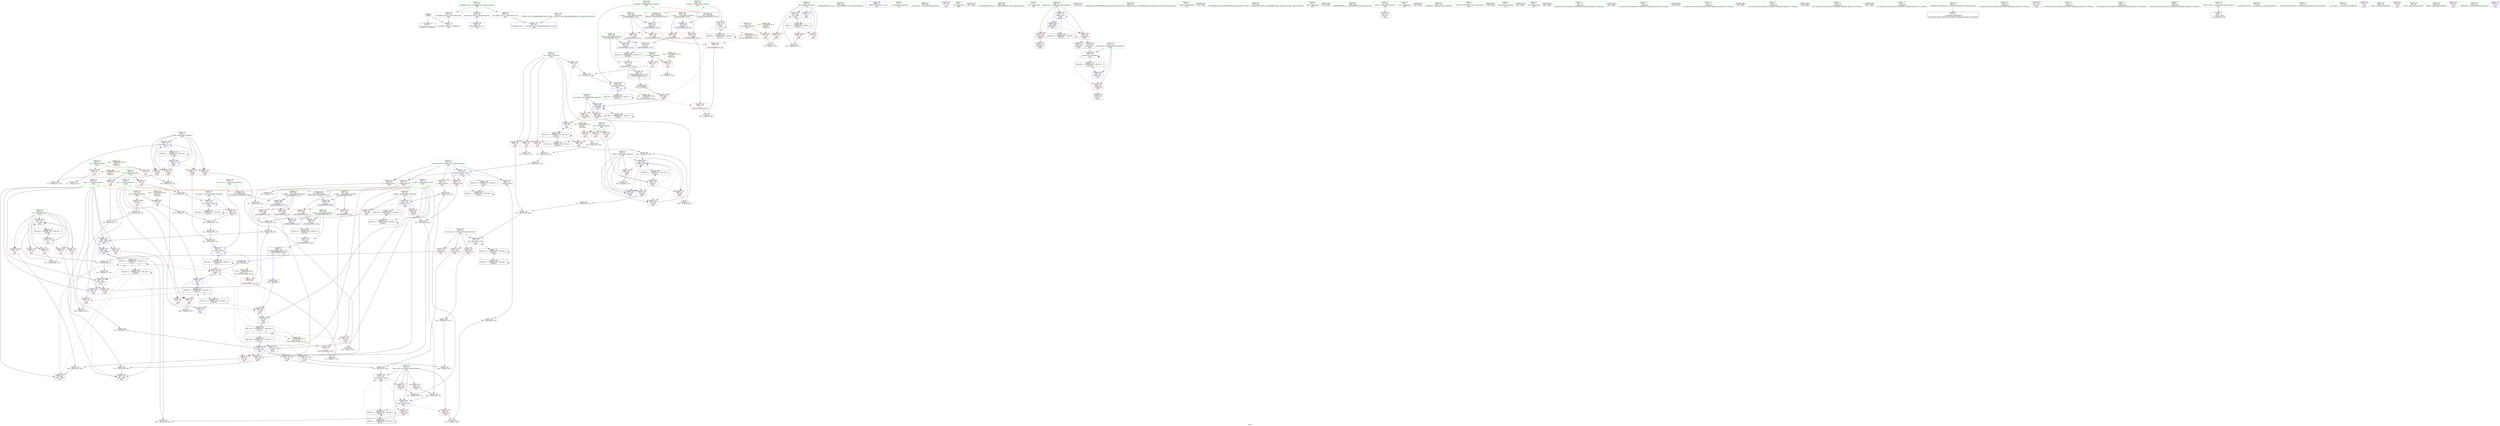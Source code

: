 digraph "SVFG" {
	label="SVFG";

	Node0x558c9321b930 [shape=record,color=grey,label="{NodeID: 0\nNullPtr}"];
	Node0x558c9321b930 -> Node0x558c9324f160[style=solid];
	Node0x558c9321b930 -> Node0x558c932554e0[style=solid];
	Node0x558c9325bcc0 [shape=record,color=grey,label="{NodeID: 277\n221 = Binary(219, 220, )\n}"];
	Node0x558c9325bcc0 -> Node0x558c93251940[style=solid];
	Node0x558c93250910 [shape=record,color=blue,label="{NodeID: 194\n90\<--246\nneed_more\<--sub47\nmain\n}"];
	Node0x558c93250910 -> Node0x558c93253a80[style=dashed];
	Node0x558c93250910 -> Node0x558c93253b50[style=dashed];
	Node0x558c93250910 -> Node0x558c9326e800[style=dashed];
	Node0x558c9324d980 [shape=record,color=red,label="{NodeID: 111\n199\<--70\n\<--to_kill\nmain\n}"];
	Node0x558c9324d980 -> Node0x558c93261050[style=solid];
	Node0x558c9324bd10 [shape=record,color=green,label="{NodeID: 28\n54\<--55\ntt\<--tt_field_insensitive\nmain\n}"];
	Node0x558c9324bd10 -> Node0x558c932501c0[style=solid];
	Node0x558c9325f6d0 [shape=record,color=grey,label="{NodeID: 305\n345 = Binary(344, 111, )\n}"];
	Node0x558c9325f6d0 -> Node0x558c932513a0[style=solid];
	Node0x558c93253a80 [shape=record,color=red,label="{NodeID: 139\n248\<--90\n\<--need_more\nmain\n}"];
	Node0x558c93253a80 -> Node0x558c93260d50[style=solid];
	Node0x558c9324e480 [shape=record,color=green,label="{NodeID: 56\n165\<--166\n_ZSt3minIxERKT_S2_S2_\<--_ZSt3minIxERKT_S2_S2__field_insensitive\n}"];
	Node0x558c93255140 [shape=record,color=red,label="{NodeID: 167\n400\<--399\n\<--\n_ZSt3maxIxERKT_S2_S2_\n}"];
	Node0x558c93255140 -> Node0x558c932611d0[style=solid];
	Node0x558c9324fd20 [shape=record,color=purple,label="{NodeID: 84\n256\<--17\n\<--__PRETTY_FUNCTION__.main\nmain\n}"];
	Node0x558c93249380 [shape=record,color=green,label="{NodeID: 1\n7\<--1\n__dso_handle\<--dummyObj\nGlob }"];
	Node0x558c9325be40 [shape=record,color=grey,label="{NodeID: 278\n219 = Binary(218, 136, )\n}"];
	Node0x558c9325be40 -> Node0x558c9325bcc0[style=solid];
	Node0x558c932509e0 [shape=record,color=blue,label="{NodeID: 195\n86\<--265\nturns\<--add50\nmain\n}"];
	Node0x558c932509e0 -> Node0x558c9326de00[style=dashed];
	Node0x558c9324da50 [shape=record,color=red,label="{NodeID: 112\n205\<--70\n\<--to_kill\nmain\n}"];
	Node0x558c9324da50 -> Node0x558c9325f3d0[style=solid];
	Node0x558c9324bde0 [shape=record,color=green,label="{NodeID: 29\n56\<--57\nqq\<--qq_field_insensitive\nmain\n}"];
	Node0x558c9324bde0 -> Node0x558c93250290[style=solid];
	Node0x558c9324bde0 -> Node0x558c93250360[style=solid];
	Node0x558c9324bde0 -> Node0x558c93250430[style=solid];
	Node0x558c9324bde0 -> Node0x558c932556b0[style=solid];
	Node0x558c9324bde0 -> Node0x558c932513a0[style=solid];
	Node0x558c9325f850 [shape=record,color=grey,label="{NodeID: 306\n238 = Binary(235, 237, )\n}"];
	Node0x558c9325f850 -> Node0x558c9325f9d0[style=solid];
	Node0x558c93253b50 [shape=record,color=red,label="{NodeID: 140\n263\<--90\n\<--need_more\nmain\n}"];
	Node0x558c93253b50 -> Node0x558c9325e650[style=solid];
	Node0x558c9324e580 [shape=record,color=green,label="{NodeID: 57\n259\<--260\n__assert_fail\<--__assert_fail_field_insensitive\n}"];
	Node0x558c93255210 [shape=record,color=red,label="{NodeID: 168\n402\<--401\n\<--\n_ZSt3maxIxERKT_S2_S2_\n}"];
	Node0x558c93255210 -> Node0x558c932611d0[style=solid];
	Node0x558c9324fdf0 [shape=record,color=purple,label="{NodeID: 85\n327\<--20\n\<--.str.4\nmain\n}"];
	Node0x558c932219a0 [shape=record,color=green,label="{NodeID: 2\n8\<--1\n.str\<--dummyObj\nGlob }"];
	Node0x558c9325bfc0 [shape=record,color=grey,label="{NodeID: 279\n138 = Binary(135, 137, )\n}"];
	Node0x558c9325bfc0 -> Node0x558c9325e950[style=solid];
	Node0x558c93250ab0 [shape=record,color=blue,label="{NodeID: 196\n78\<--271\nans\<--\nmain\n}"];
	Node0x558c93250ab0 -> Node0x558c93252b10[style=dashed];
	Node0x558c93250ab0 -> Node0x558c93252be0[style=dashed];
	Node0x558c93250ab0 -> Node0x558c93274700[style=dashed];
	Node0x558c93250ab0 -> Node0x558c9327bf00[style=dashed];
	Node0x558c9324db20 [shape=record,color=red,label="{NodeID: 113\n214\<--70\n\<--to_kill\nmain\n}"];
	Node0x558c9324db20 -> Node0x558c93251f40[style=solid];
	Node0x558c9324beb0 [shape=record,color=green,label="{NodeID: 30\n58\<--59\nhd\<--hd_field_insensitive\nmain\n}"];
	Node0x558c9324beb0 -> Node0x558c93250500[style=solid];
	Node0x558c9324beb0 -> Node0x558c932505d0[style=solid];
	Node0x558c9324beb0 -> Node0x558c932506a0[style=solid];
	Node0x558c932a2240 [shape=record,color=black,label="{NodeID: 473\n107 = PHI()\n}"];
	Node0x558c9325f9d0 [shape=record,color=grey,label="{NodeID: 307\n240 = Binary(239, 238, )\n}"];
	Node0x558c9325f9d0 -> Node0x558c93250840[style=solid];
	Node0x558c93253c20 [shape=record,color=red,label="{NodeID: 141\n224\<--92\n\<--between_cures\nmain\n}"];
	Node0x558c93253c20 -> Node0x558c93260450[style=solid];
	Node0x558c9324e680 [shape=record,color=green,label="{NodeID: 58\n284\<--285\n_ZSt3maxIxERKT_S2_S2_\<--_ZSt3maxIxERKT_S2_S2__field_insensitive\n}"];
	Node0x558c932552e0 [shape=record,color=blue,label="{NodeID: 169\n428\<--23\nllvm.global_ctors_0\<--\nGlob }"];
	Node0x558c9324fec0 [shape=record,color=purple,label="{NodeID: 86\n428\<--22\nllvm.global_ctors_0\<--llvm.global_ctors\nGlob }"];
	Node0x558c9324fec0 -> Node0x558c932552e0[style=solid];
	Node0x558c932213c0 [shape=record,color=green,label="{NodeID: 3\n10\<--1\n.str.1\<--dummyObj\nGlob }"];
	Node0x558c932517c0 [shape=record,color=grey,label="{NodeID: 280\n302 = Binary(301, 300, )\n}"];
	Node0x558c932517c0 -> Node0x558c93251130[style=solid];
	Node0x558c93250b80 [shape=record,color=blue,label="{NodeID: 197\n96\<--179\nhealed_now\<--\nmain\n}"];
	Node0x558c93250b80 -> Node0x558c932541d0[style=dashed];
	Node0x558c93250b80 -> Node0x558c932542a0[style=dashed];
	Node0x558c93250b80 -> Node0x558c93250b80[style=dashed];
	Node0x558c93250b80 -> Node0x558c93251060[style=dashed];
	Node0x558c93250b80 -> Node0x558c93256a30[style=dashed];
	Node0x558c9324dbf0 [shape=record,color=red,label="{NodeID: 114\n146\<--72\n\<--buffs\nmain\n}"];
	Node0x558c9324dbf0 -> Node0x558c93260ed0[style=solid];
	Node0x558c9324bf80 [shape=record,color=green,label="{NodeID: 31\n60\<--61\nad\<--ad_field_insensitive\nmain\n}"];
	Node0x558c9324bf80 -> Node0x558c9324cd50[style=solid];
	Node0x558c9324bf80 -> Node0x558c9324ce20[style=solid];
	Node0x558c932a2340 [shape=record,color=black,label="{NodeID: 474\n34 = PHI()\n}"];
	Node0x558c93258510 [shape=record,color=black,label="{NodeID: 391\nMR_20V_6 = PHI(MR_20V_7, MR_20V_5, )\npts\{71 \}\n|{|<s9>11}}"];
	Node0x558c93258510 -> Node0x558c9324d7e0[style=dashed];
	Node0x558c93258510 -> Node0x558c9324d8b0[style=dashed];
	Node0x558c93258510 -> Node0x558c9324d980[style=dashed];
	Node0x558c93258510 -> Node0x558c9324da50[style=dashed];
	Node0x558c93258510 -> Node0x558c9324db20[style=dashed];
	Node0x558c93258510 -> Node0x558c93254510[style=dashed];
	Node0x558c93258510 -> Node0x558c932545e0[style=dashed];
	Node0x558c93258510 -> Node0x558c93255b90[style=dashed];
	Node0x558c93258510 -> Node0x558c9327ab00[style=dashed];
	Node0x558c93258510:s9 -> Node0x558c93285710[style=dashed,color=red];
	Node0x558c9325fb50 [shape=record,color=grey,label="{NodeID: 308\n244 = Binary(242, 243, )\n}"];
	Node0x558c9325fb50 -> Node0x558c9325fe50[style=solid];
	Node0x558c93253cf0 [shape=record,color=red,label="{NodeID: 142\n232\<--92\n\<--between_cures\nmain\n}"];
	Node0x558c93253cf0 -> Node0x558c9325f250[style=solid];
	Node0x558c9324e780 [shape=record,color=green,label="{NodeID: 59\n329\<--330\n_ZStlsISt11char_traitsIcEERSt13basic_ostreamIcT_ES5_PKc\<--_ZStlsISt11char_traitsIcEERSt13basic_ostreamIcT_ES5_PKc_field_insensitive\n}"];
	Node0x558c932553e0 [shape=record,color=blue,label="{NodeID: 170\n429\<--24\nllvm.global_ctors_1\<--_GLOBAL__sub_I_Gennady.Korotkevich_2_0.cpp\nGlob }"];
	Node0x558c9324ffc0 [shape=record,color=purple,label="{NodeID: 87\n429\<--22\nllvm.global_ctors_1\<--llvm.global_ctors\nGlob }"];
	Node0x558c9324ffc0 -> Node0x558c932553e0[style=solid];
	Node0x558c93221450 [shape=record,color=green,label="{NodeID: 4\n12\<--1\n_ZSt3cin\<--dummyObj\nGlob }"];
	Node0x558c93278800 [shape=record,color=black,label="{NodeID: 364\nMR_66V_3 = PHI(MR_66V_4, MR_66V_2, )\npts\{392 \}\n}"];
	Node0x558c93278800 -> Node0x558c93254d30[style=dashed];
	Node0x558c93251940 [shape=record,color=grey,label="{NodeID: 281\n222 = Binary(221, 136, )\n}"];
	Node0x558c93251940 -> Node0x558c93256480[style=solid];
	Node0x558c93250c50 [shape=record,color=blue,label="{NodeID: 198\n100\<--132\nref.tmp\<--\nmain\n|{|<s3>14}}"];
	Node0x558c93250c50 -> Node0x558c932546b0[style=dashed];
	Node0x558c93250c50 -> Node0x558c93250c50[style=dashed];
	Node0x558c93250c50 -> Node0x558c93257430[style=dashed];
	Node0x558c93250c50:s3 -> Node0x558c93285d60[style=dashed,color=red];
	Node0x558c9324dcc0 [shape=record,color=red,label="{NodeID: 115\n151\<--72\n\<--buffs\nmain\n}"];
	Node0x558c9324dcc0 -> Node0x558c9325e7d0[style=solid];
	Node0x558c9324c050 [shape=record,color=green,label="{NodeID: 32\n62\<--63\nhk\<--hk_field_insensitive\nmain\n}"];
	Node0x558c9324c050 -> Node0x558c9324cef0[style=solid];
	Node0x558c9324c050 -> Node0x558c9324cfc0[style=solid];
	Node0x558c932a2440 [shape=record,color=black,label="{NodeID: 475\n119 = PHI()\n}"];
	Node0x558c9325fcd0 [shape=record,color=grey,label="{NodeID: 309\n197 = Binary(195, 196, )\n}"];
	Node0x558c9325fcd0 -> Node0x558c93256140[style=solid];
	Node0x558c93253dc0 [shape=record,color=red,label="{NodeID: 143\n236\<--92\n\<--between_cures\nmain\n}"];
	Node0x558c93253dc0 -> Node0x558c9325f550[style=solid];
	Node0x558c9324e880 [shape=record,color=green,label="{NodeID: 60\n332\<--333\n_ZSt4endlIcSt11char_traitsIcEERSt13basic_ostreamIT_T0_ES6_\<--_ZSt4endlIcSt11char_traitsIcEERSt13basic_ostreamIT_T0_ES6__field_insensitive\n}"];
	Node0x558c932554e0 [shape=record,color=blue, style = dotted,label="{NodeID: 171\n430\<--3\nllvm.global_ctors_2\<--dummyVal\nGlob }"];
	Node0x558c932500c0 [shape=record,color=purple,label="{NodeID: 88\n430\<--22\nllvm.global_ctors_2\<--llvm.global_ctors\nGlob }"];
	Node0x558c932500c0 -> Node0x558c932554e0[style=solid];
	Node0x558c932214e0 [shape=record,color=green,label="{NodeID: 5\n13\<--1\n.str.2\<--dummyObj\nGlob }"];
	Node0x558c93251ac0 [shape=record,color=grey,label="{NodeID: 282\n211 = Binary(209, 210, )\n}"];
	Node0x558c93251ac0 -> Node0x558c93252240[style=solid];
	Node0x558c93250d20 [shape=record,color=blue,label="{NodeID: 199\n102\<--281\nref.tmp58\<--sub59\nmain\n|{|<s3>14}}"];
	Node0x558c93250d20 -> Node0x558c932546b0[style=dashed];
	Node0x558c93250d20 -> Node0x558c93250d20[style=dashed];
	Node0x558c93250d20 -> Node0x558c93257930[style=dashed];
	Node0x558c93250d20:s3 -> Node0x558c932859b0[style=dashed,color=red];
	Node0x558c932527d0 [shape=record,color=red,label="{NodeID: 116\n156\<--72\n\<--buffs\nmain\n}"];
	Node0x558c932527d0 -> Node0x558c93251dc0[style=solid];
	Node0x558c9324c120 [shape=record,color=green,label="{NodeID: 33\n64\<--65\nak\<--ak_field_insensitive\nmain\n}"];
	Node0x558c9324c120 -> Node0x558c9324d090[style=solid];
	Node0x558c9324c120 -> Node0x558c9324d160[style=solid];
	Node0x558c9324c120 -> Node0x558c9324d230[style=solid];
	Node0x558c9324c120 -> Node0x558c9324d300[style=solid];
	Node0x558c9324c120 -> Node0x558c9324d3d0[style=solid];
	Node0x558c9324c120 -> Node0x558c93250ec0[style=solid];
	Node0x558c932a2540 [shape=record,color=black,label="{NodeID: 476\n122 = PHI()\n}"];
	Node0x558c9325fe50 [shape=record,color=grey,label="{NodeID: 310\n246 = Binary(245, 244, )\n}"];
	Node0x558c9325fe50 -> Node0x558c93250910[style=solid];
	Node0x558c93253e90 [shape=record,color=red,label="{NodeID: 144\n243\<--92\n\<--between_cures\nmain\n}"];
	Node0x558c93253e90 -> Node0x558c9325fb50[style=solid];
	Node0x558c9324e980 [shape=record,color=green,label="{NodeID: 61\n334\<--335\n_ZNSolsEPFRSoS_E\<--_ZNSolsEPFRSoS_E_field_insensitive\n}"];
	Node0x558c932555e0 [shape=record,color=blue,label="{NodeID: 172\n52\<--105\nretval\<--\nmain\n}"];
	Node0x558c932501c0 [shape=record,color=red,label="{NodeID: 89\n114\<--54\n\<--tt\nmain\n}"];
	Node0x558c932501c0 -> Node0x558c93260150[style=solid];
	Node0x558c93221570 [shape=record,color=green,label="{NodeID: 6\n15\<--1\n.str.3\<--dummyObj\nGlob }"];
	Node0x558c93251c40 [shape=record,color=grey,label="{NodeID: 283\n171 = Binary(170, 136, )\n}"];
	Node0x558c93251c40 -> Node0x558c93255c60[style=solid];
	Node0x558c93250df0 [shape=record,color=blue,label="{NodeID: 200\n98\<--286\nak_if_debuff\<--\nmain\n}"];
	Node0x558c93250df0 -> Node0x558c93254370[style=dashed];
	Node0x558c93250df0 -> Node0x558c93254440[style=dashed];
	Node0x558c93250df0 -> Node0x558c93250df0[style=dashed];
	Node0x558c93250df0 -> Node0x558c93256f30[style=dashed];
	Node0x558c932528a0 [shape=record,color=red,label="{NodeID: 117\n170\<--72\n\<--buffs\nmain\n}"];
	Node0x558c932528a0 -> Node0x558c93251c40[style=solid];
	Node0x558c9324c1f0 [shape=record,color=green,label="{NodeID: 34\n66\<--67\nb\<--b_field_insensitive\nmain\n}"];
	Node0x558c9324c1f0 -> Node0x558c9324d4a0[style=solid];
	Node0x558c9324c1f0 -> Node0x558c9324d570[style=solid];
	Node0x558c932a26a0 [shape=record,color=black,label="{NodeID: 477\n125 = PHI()\n}"];
	Node0x558c9325ffd0 [shape=record,color=grey,label="{NodeID: 311\n274 = cmp(273, 132, )\n}"];
	Node0x558c93253f60 [shape=record,color=red,label="{NodeID: 145\n249\<--92\n\<--between_cures\nmain\n}"];
	Node0x558c93253f60 -> Node0x558c932526c0[style=solid];
	Node0x558c9324ea80 [shape=record,color=green,label="{NodeID: 62\n339\<--340\n_ZNSolsEx\<--_ZNSolsEx_field_insensitive\n}"];
	Node0x558c932556b0 [shape=record,color=blue,label="{NodeID: 173\n56\<--111\nqq\<--\nmain\n}"];
	Node0x558c932556b0 -> Node0x558c9327a100[style=dashed];
	Node0x558c93250290 [shape=record,color=red,label="{NodeID: 90\n113\<--56\n\<--qq\nmain\n}"];
	Node0x558c93250290 -> Node0x558c93260150[style=solid];
	Node0x558c9324ab80 [shape=record,color=green,label="{NodeID: 7\n17\<--1\n__PRETTY_FUNCTION__.main\<--dummyObj\nGlob }"];
	Node0x558c93251dc0 [shape=record,color=grey,label="{NodeID: 284\n162 = Binary(156, 161, )\n}"];
	Node0x558c93251dc0 -> Node0x558c93255ac0[style=solid];
	Node0x558c93250ec0 [shape=record,color=blue,label="{NodeID: 201\n64\<--292\nak\<--\nmain\n}"];
	Node0x558c93250ec0 -> Node0x558c9324d3d0[style=dashed];
	Node0x558c93250ec0 -> Node0x558c93274200[style=dashed];
	Node0x558c93250ec0 -> Node0x558c9327a600[style=dashed];
	Node0x558c93252970 [shape=record,color=red,label="{NodeID: 118\n159\<--74\n\<--new_attack\nmain\n}"];
	Node0x558c93252970 -> Node0x558c9325f0d0[style=solid];
	Node0x558c9324c2c0 [shape=record,color=green,label="{NodeID: 35\n68\<--69\nd\<--d_field_insensitive\nmain\n}"];
	Node0x558c9324c2c0 -> Node0x558c9324d640[style=solid];
	Node0x558c9324c2c0 -> Node0x558c9324d710[style=solid];
	Node0x558c932a27a0 [shape=record,color=black,label="{NodeID: 478\n126 = PHI()\n}"];
	Node0x558c93260150 [shape=record,color=grey,label="{NodeID: 312\n115 = cmp(113, 114, )\n}"];
	Node0x558c93254030 [shape=record,color=red,label="{NodeID: 146\n235\<--94\n\<--periods\nmain\n}"];
	Node0x558c93254030 -> Node0x558c9325f850[style=solid];
	Node0x558c9324eb80 [shape=record,color=green,label="{NodeID: 63\n361\<--362\nretval\<--retval_field_insensitive\n_ZSt3minIxERKT_S2_S2_\n}"];
	Node0x558c9324eb80 -> Node0x558c93254780[style=solid];
	Node0x558c9324eb80 -> Node0x558c93251610[style=solid];
	Node0x558c9324eb80 -> Node0x558c932516e0[style=solid];
	Node0x558c93255780 [shape=record,color=blue,label="{NodeID: 174\n70\<--139\nto_kill\<--add\nmain\n}"];
	Node0x558c93255780 -> Node0x558c9324d8b0[style=dashed];
	Node0x558c93255780 -> Node0x558c9324d980[style=dashed];
	Node0x558c93255780 -> Node0x558c9324da50[style=dashed];
	Node0x558c93255780 -> Node0x558c9324db20[style=dashed];
	Node0x558c93255780 -> Node0x558c932545e0[style=dashed];
	Node0x558c93255780 -> Node0x558c9327ab00[style=dashed];
	Node0x558c93250360 [shape=record,color=red,label="{NodeID: 91\n117\<--56\n\<--qq\nmain\n}"];
	Node0x558c9324ac10 [shape=record,color=green,label="{NodeID: 8\n19\<--1\n_ZSt4cout\<--dummyObj\nGlob }"];
	Node0x558c93251f40 [shape=record,color=grey,label="{NodeID: 285\n216 = Binary(214, 215, )\n}"];
	Node0x558c93251f40 -> Node0x558c932563b0[style=solid];
	Node0x558c93250f90 [shape=record,color=blue,label="{NodeID: 202\n80\<--295\nhealth\<--\nmain\n}"];
	Node0x558c93250f90 -> Node0x558c93252e50[style=dashed];
	Node0x558c93250f90 -> Node0x558c93251130[style=dashed];
	Node0x558c93252a40 [shape=record,color=red,label="{NodeID: 119\n183\<--78\n\<--ans\nmain\n}"];
	Node0x558c93252a40 -> Node0x558c932602d0[style=solid];
	Node0x558c9324c390 [shape=record,color=green,label="{NodeID: 36\n70\<--71\nto_kill\<--to_kill_field_insensitive\nmain\n|{|<s8>11}}"];
	Node0x558c9324c390 -> Node0x558c9324d7e0[style=solid];
	Node0x558c9324c390 -> Node0x558c9324d8b0[style=solid];
	Node0x558c9324c390 -> Node0x558c9324d980[style=solid];
	Node0x558c9324c390 -> Node0x558c9324da50[style=solid];
	Node0x558c9324c390 -> Node0x558c9324db20[style=solid];
	Node0x558c9324c390 -> Node0x558c93255780[style=solid];
	Node0x558c9324c390 -> Node0x558c93255850[style=solid];
	Node0x558c9324c390 -> Node0x558c93255b90[style=solid];
	Node0x558c9324c390:s8 -> Node0x558c932a34f0[style=solid,color=red];
	Node0x558c932a2a50 [shape=record,color=black,label="{NodeID: 479\n127 = PHI()\n}"];
	Node0x558c932602d0 [shape=record,color=grey,label="{NodeID: 313\n184 = cmp(182, 183, )\n}"];
	Node0x558c93254100 [shape=record,color=red,label="{NodeID: 147\n242\<--94\n\<--periods\nmain\n}"];
	Node0x558c93254100 -> Node0x558c9325fb50[style=solid];
	Node0x558c9324ec50 [shape=record,color=green,label="{NodeID: 64\n363\<--364\n__a.addr\<--__a.addr_field_insensitive\n_ZSt3minIxERKT_S2_S2_\n}"];
	Node0x558c9324ec50 -> Node0x558c93254850[style=solid];
	Node0x558c9324ec50 -> Node0x558c93254920[style=solid];
	Node0x558c9324ec50 -> Node0x558c93251470[style=solid];
	Node0x558c93255850 [shape=record,color=blue,label="{NodeID: 175\n70\<--143\nto_kill\<--\nmain\n}"];
	Node0x558c93255850 -> Node0x558c93258510[style=dashed];
	Node0x558c93250430 [shape=record,color=red,label="{NodeID: 92\n344\<--56\n\<--qq\nmain\n}"];
	Node0x558c93250430 -> Node0x558c9325f6d0[style=solid];
	Node0x558c9324aca0 [shape=record,color=green,label="{NodeID: 9\n20\<--1\n.str.4\<--dummyObj\nGlob }"];
	Node0x558c9327a100 [shape=record,color=black,label="{NodeID: 369\nMR_6V_3 = PHI(MR_6V_4, MR_6V_2, )\npts\{57 \}\n}"];
	Node0x558c9327a100 -> Node0x558c93250290[style=dashed];
	Node0x558c9327a100 -> Node0x558c93250360[style=dashed];
	Node0x558c9327a100 -> Node0x558c93250430[style=dashed];
	Node0x558c9327a100 -> Node0x558c932513a0[style=dashed];
	Node0x558c932520c0 [shape=record,color=grey,label="{NodeID: 286\n161 = Binary(160, 136, )\n}"];
	Node0x558c932520c0 -> Node0x558c93251dc0[style=solid];
	Node0x558c93251060 [shape=record,color=blue,label="{NodeID: 203\n96\<--298\nhealed_now\<--\nmain\n}"];
	Node0x558c93251060 -> Node0x558c932541d0[style=dashed];
	Node0x558c93251060 -> Node0x558c932542a0[style=dashed];
	Node0x558c93251060 -> Node0x558c93250b80[style=dashed];
	Node0x558c93251060 -> Node0x558c93256a30[style=dashed];
	Node0x558c93252b10 [shape=record,color=red,label="{NodeID: 120\n324\<--78\n\<--ans\nmain\n}"];
	Node0x558c93252b10 -> Node0x558c93261350[style=solid];
	Node0x558c9324c460 [shape=record,color=green,label="{NodeID: 37\n72\<--73\nbuffs\<--buffs_field_insensitive\nmain\n}"];
	Node0x558c9324c460 -> Node0x558c9324dbf0[style=solid];
	Node0x558c9324c460 -> Node0x558c9324dcc0[style=solid];
	Node0x558c9324c460 -> Node0x558c932527d0[style=solid];
	Node0x558c9324c460 -> Node0x558c932528a0[style=solid];
	Node0x558c9324c460 -> Node0x558c93255920[style=solid];
	Node0x558c9324c460 -> Node0x558c93255c60[style=solid];
	Node0x558c932a2b20 [shape=record,color=black,label="{NodeID: 480\n128 = PHI()\n}"];
	Node0x558c93285710 [shape=record,color=yellow,style=double,label="{NodeID: 397\n60V_1 = ENCHI(MR_60V_0)\npts\{71 79 \}\nFun[_ZSt3minIxERKT_S2_S2_]}"];
	Node0x558c93285710 -> Node0x558c93254c60[style=dashed];
	Node0x558c93260450 [shape=record,color=grey,label="{NodeID: 314\n225 = cmp(224, 132, )\n}"];
	Node0x558c932541d0 [shape=record,color=red,label="{NodeID: 148\n311\<--96\n\<--healed_now\nmain\n}"];
	Node0x558c932541d0 -> Node0x558c9324f500[style=solid];
	Node0x558c9324ed20 [shape=record,color=green,label="{NodeID: 65\n365\<--366\n__b.addr\<--__b.addr_field_insensitive\n_ZSt3minIxERKT_S2_S2_\n}"];
	Node0x558c9324ed20 -> Node0x558c932549f0[style=solid];
	Node0x558c9324ed20 -> Node0x558c93254ac0[style=solid];
	Node0x558c9324ed20 -> Node0x558c93251540[style=solid];
	Node0x558c93255920 [shape=record,color=blue,label="{NodeID: 176\n72\<--132\nbuffs\<--\nmain\n}"];
	Node0x558c93255920 -> Node0x558c9324dbf0[style=dashed];
	Node0x558c93255920 -> Node0x558c9324dcc0[style=dashed];
	Node0x558c93255920 -> Node0x558c932527d0[style=dashed];
	Node0x558c93255920 -> Node0x558c932528a0[style=dashed];
	Node0x558c93255920 -> Node0x558c93255c60[style=dashed];
	Node0x558c93255920 -> Node0x558c9327b000[style=dashed];
	Node0x558c93250500 [shape=record,color=red,label="{NodeID: 93\n176\<--58\n\<--hd\nmain\n}"];
	Node0x558c93250500 -> Node0x558c93255e00[style=solid];
	Node0x558c9324ad30 [shape=record,color=green,label="{NodeID: 10\n23\<--1\n\<--dummyObj\nCan only get source location for instruction, argument, global var or function.}"];
	Node0x558c9327a600 [shape=record,color=black,label="{NodeID: 370\nMR_14V_2 = PHI(MR_14V_6, MR_14V_1, )\npts\{65 \}\n}"];
	Node0x558c9327a600 -> Node0x558c93274200[style=dashed];
	Node0x558c93252240 [shape=record,color=grey,label="{NodeID: 287\n212 = Binary(211, 136, )\n}"];
	Node0x558c93252240 -> Node0x558c932562e0[style=solid];
	Node0x558c93251130 [shape=record,color=blue,label="{NodeID: 204\n80\<--302\nhealth\<--sub65\nmain\n}"];
	Node0x558c93251130 -> Node0x558c93252cb0[style=dashed];
	Node0x558c93251130 -> Node0x558c93252d80[style=dashed];
	Node0x558c93251130 -> Node0x558c93252e50[style=dashed];
	Node0x558c93251130 -> Node0x558c93252f20[style=dashed];
	Node0x558c93251130 -> Node0x558c93250f90[style=dashed];
	Node0x558c93251130 -> Node0x558c93251130[style=dashed];
	Node0x558c93251130 -> Node0x558c9327c400[style=dashed];
	Node0x558c93252be0 [shape=record,color=red,label="{NodeID: 121\n337\<--78\n\<--ans\nmain\n}"];
	Node0x558c9324c530 [shape=record,color=green,label="{NodeID: 38\n74\<--75\nnew_attack\<--new_attack_field_insensitive\nmain\n}"];
	Node0x558c9324c530 -> Node0x558c93252970[style=solid];
	Node0x558c9324c530 -> Node0x558c932559f0[style=solid];
	Node0x558c932a2c20 [shape=record,color=black,label="{NodeID: 481\n129 = PHI()\n}"];
	Node0x558c932857f0 [shape=record,color=yellow,style=double,label="{NodeID: 398\n62V_1 = ENCHI(MR_62V_0)\npts\{77 87 \}\nFun[_ZSt3minIxERKT_S2_S2_]}"];
	Node0x558c932857f0 -> Node0x558c93254b90[style=dashed];
	Node0x558c932605d0 [shape=record,color=grey,label="{NodeID: 315\n305 = cmp(304, 132, )\n}"];
	Node0x558c932542a0 [shape=record,color=red,label="{NodeID: 149\n315\<--96\n\<--healed_now\nmain\n}"];
	Node0x558c932542a0 -> Node0x558c9324f5d0[style=solid];
	Node0x558c932542a0 -> Node0x558c9324f6a0[style=solid];
	Node0x558c9324edf0 [shape=record,color=green,label="{NodeID: 66\n391\<--392\nretval\<--retval_field_insensitive\n_ZSt3maxIxERKT_S2_S2_\n}"];
	Node0x558c9324edf0 -> Node0x558c93254d30[style=solid];
	Node0x558c9324edf0 -> Node0x558c93258810[style=solid];
	Node0x558c9324edf0 -> Node0x558c932588e0[style=solid];
	Node0x558c932559f0 [shape=record,color=blue,label="{NodeID: 177\n74\<--154\nnew_attack\<--add12\nmain\n}"];
	Node0x558c932559f0 -> Node0x558c93252970[style=dashed];
	Node0x558c932559f0 -> Node0x558c932559f0[style=dashed];
	Node0x558c932559f0 -> Node0x558c9327b500[style=dashed];
	Node0x558c932505d0 [shape=record,color=red,label="{NodeID: 94\n218\<--58\n\<--hd\nmain\n}"];
	Node0x558c932505d0 -> Node0x558c9325be40[style=solid];
	Node0x558c9324adc0 [shape=record,color=green,label="{NodeID: 11\n105\<--1\n\<--dummyObj\nCan only get source location for instruction, argument, global var or function.}"];
	Node0x558c9327ab00 [shape=record,color=black,label="{NodeID: 371\nMR_20V_2 = PHI(MR_20V_4, MR_20V_1, )\npts\{71 \}\n}"];
	Node0x558c9327ab00 -> Node0x558c93255780[style=dashed];
	Node0x558c9327ab00 -> Node0x558c93255850[style=dashed];
	Node0x558c932523c0 [shape=record,color=grey,label="{NodeID: 288\n135 = Binary(134, 136, )\n}"];
	Node0x558c932523c0 -> Node0x558c9325bfc0[style=solid];
	Node0x558c93251200 [shape=record,color=blue,label="{NodeID: 205\n82\<--317\nhealed_last\<--frombool\nmain\n}"];
	Node0x558c93251200 -> Node0x558c93252ff0[style=dashed];
	Node0x558c93251200 -> Node0x558c93251200[style=dashed];
	Node0x558c93251200 -> Node0x558c9326d500[style=dashed];
	Node0x558c93252cb0 [shape=record,color=red,label="{NodeID: 122\n194\<--80\n\<--health\nmain\n}"];
	Node0x558c93252cb0 -> Node0x558c9325e350[style=solid];
	Node0x558c9324c600 [shape=record,color=green,label="{NodeID: 39\n76\<--77\ncur_turns\<--cur_turns_field_insensitive\nmain\n|{|<s1>11}}"];
	Node0x558c9324c600 -> Node0x558c93255ac0[style=solid];
	Node0x558c9324c600:s1 -> Node0x558c932a3700[style=solid,color=red];
	Node0x558c932a2cf0 [shape=record,color=black,label="{NodeID: 482\n328 = PHI()\n}"];
	Node0x558c93260750 [shape=record,color=grey,label="{NodeID: 316\n187 = cmp(186, 132, )\n}"];
	Node0x558c93254370 [shape=record,color=red,label="{NodeID: 150\n289\<--98\n\<--ak_if_debuff\nmain\n}"];
	Node0x558c93254370 -> Node0x558c93260a50[style=solid];
	Node0x558c9324eec0 [shape=record,color=green,label="{NodeID: 67\n393\<--394\n__a.addr\<--__a.addr_field_insensitive\n_ZSt3maxIxERKT_S2_S2_\n}"];
	Node0x558c9324eec0 -> Node0x558c93254e00[style=solid];
	Node0x558c9324eec0 -> Node0x558c93254ed0[style=solid];
	Node0x558c9324eec0 -> Node0x558c93258670[style=solid];
	Node0x558c93255ac0 [shape=record,color=blue,label="{NodeID: 178\n76\<--162\ncur_turns\<--add16\nmain\n|{|<s4>11}}"];
	Node0x558c93255ac0 -> Node0x558c93254510[style=dashed];
	Node0x558c93255ac0 -> Node0x558c932545e0[style=dashed];
	Node0x558c93255ac0 -> Node0x558c93255ac0[style=dashed];
	Node0x558c93255ac0 -> Node0x558c9327ba00[style=dashed];
	Node0x558c93255ac0:s4 -> Node0x558c932857f0[style=dashed,color=red];
	Node0x558c932506a0 [shape=record,color=red,label="{NodeID: 95\n295\<--58\n\<--hd\nmain\n}"];
	Node0x558c932506a0 -> Node0x558c93250f90[style=solid];
	Node0x558c9324ae50 [shape=record,color=green,label="{NodeID: 12\n111\<--1\n\<--dummyObj\nCan only get source location for instruction, argument, global var or function.}"];
	Node0x558c9327b000 [shape=record,color=black,label="{NodeID: 372\nMR_22V_2 = PHI(MR_22V_3, MR_22V_1, )\npts\{73 \}\n}"];
	Node0x558c9327b000 -> Node0x558c93255920[style=dashed];
	Node0x558c9327b000 -> Node0x558c9327b000[style=dashed];
	Node0x558c93252540 [shape=record,color=grey,label="{NodeID: 289\n321 = Binary(320, 136, )\n}"];
	Node0x558c93252540 -> Node0x558c932512d0[style=solid];
	Node0x558c932512d0 [shape=record,color=blue,label="{NodeID: 206\n84\<--321\nit\<--inc74\nmain\n}"];
	Node0x558c932512d0 -> Node0x558c932530c0[style=dashed];
	Node0x558c932512d0 -> Node0x558c93253190[style=dashed];
	Node0x558c932512d0 -> Node0x558c93253260[style=dashed];
	Node0x558c932512d0 -> Node0x558c93253330[style=dashed];
	Node0x558c932512d0 -> Node0x558c93253400[style=dashed];
	Node0x558c932512d0 -> Node0x558c932512d0[style=dashed];
	Node0x558c932512d0 -> Node0x558c9326da00[style=dashed];
	Node0x558c93252d80 [shape=record,color=red,label="{NodeID: 123\n288\<--80\n\<--health\nmain\n}"];
	Node0x558c93252d80 -> Node0x558c93260a50[style=solid];
	Node0x558c9324c6d0 [shape=record,color=green,label="{NodeID: 40\n78\<--79\nans\<--ans_field_insensitive\nmain\n|{|<s5>13}}"];
	Node0x558c9324c6d0 -> Node0x558c93252a40[style=solid];
	Node0x558c9324c6d0 -> Node0x558c93252b10[style=solid];
	Node0x558c9324c6d0 -> Node0x558c93252be0[style=solid];
	Node0x558c9324c6d0 -> Node0x558c93255d30[style=solid];
	Node0x558c9324c6d0 -> Node0x558c93250ab0[style=solid];
	Node0x558c9324c6d0:s5 -> Node0x558c932a34f0[style=solid,color=red];
	Node0x558c932a2e20 [shape=record,color=black,label="{NodeID: 483\n331 = PHI()\n}"];
	Node0x558c932859b0 [shape=record,color=yellow,style=double,label="{NodeID: 400\n52V_1 = ENCHI(MR_52V_0)\npts\{103 \}\nFun[_ZSt3maxIxERKT_S2_S2_]}"];
	Node0x558c932859b0 -> Node0x558c93255210[style=dashed];
	Node0x558c932608d0 [shape=record,color=grey,label="{NodeID: 317\n373 = cmp(370, 372, )\n}"];
	Node0x558c93254440 [shape=record,color=red,label="{NodeID: 151\n292\<--98\n\<--ak_if_debuff\nmain\n}"];
	Node0x558c93254440 -> Node0x558c93250ec0[style=solid];
	Node0x558c9324ef90 [shape=record,color=green,label="{NodeID: 68\n395\<--396\n__b.addr\<--__b.addr_field_insensitive\n_ZSt3maxIxERKT_S2_S2_\n}"];
	Node0x558c9324ef90 -> Node0x558c93254fa0[style=solid];
	Node0x558c9324ef90 -> Node0x558c93255070[style=solid];
	Node0x558c9324ef90 -> Node0x558c93258740[style=solid];
	Node0x558c93255b90 [shape=record,color=blue,label="{NodeID: 179\n70\<--167\nto_kill\<--\nmain\n}"];
	Node0x558c93255b90 -> Node0x558c93258510[style=dashed];
	Node0x558c9324cd50 [shape=record,color=red,label="{NodeID: 96\n137\<--60\n\<--ad\nmain\n}"];
	Node0x558c9324cd50 -> Node0x558c9325bfc0[style=solid];
	Node0x558c9324aee0 [shape=record,color=green,label="{NodeID: 13\n132\<--1\n\<--dummyObj\nCan only get source location for instruction, argument, global var or function.}"];
	Node0x558c9327b500 [shape=record,color=black,label="{NodeID: 373\nMR_24V_2 = PHI(MR_24V_3, MR_24V_1, )\npts\{75 \}\n}"];
	Node0x558c9327b500 -> Node0x558c932559f0[style=dashed];
	Node0x558c9327b500 -> Node0x558c9327b500[style=dashed];
	Node0x558c932526c0 [shape=record,color=grey,label="{NodeID: 290\n250 = Binary(249, 136, )\n}"];
	Node0x558c932526c0 -> Node0x558c93260d50[style=solid];
	Node0x558c932513a0 [shape=record,color=blue,label="{NodeID: 207\n56\<--345\nqq\<--inc85\nmain\n}"];
	Node0x558c932513a0 -> Node0x558c9327a100[style=dashed];
	Node0x558c93252e50 [shape=record,color=red,label="{NodeID: 124\n301\<--80\n\<--health\nmain\n}"];
	Node0x558c93252e50 -> Node0x558c932517c0[style=solid];
	Node0x558c9324c7a0 [shape=record,color=green,label="{NodeID: 41\n80\<--81\nhealth\<--health_field_insensitive\nmain\n}"];
	Node0x558c9324c7a0 -> Node0x558c93252cb0[style=solid];
	Node0x558c9324c7a0 -> Node0x558c93252d80[style=solid];
	Node0x558c9324c7a0 -> Node0x558c93252e50[style=solid];
	Node0x558c9324c7a0 -> Node0x558c93252f20[style=solid];
	Node0x558c9324c7a0 -> Node0x558c93255e00[style=solid];
	Node0x558c9324c7a0 -> Node0x558c93250f90[style=solid];
	Node0x558c9324c7a0 -> Node0x558c93251130[style=solid];
	Node0x558c932a2ef0 [shape=record,color=black,label="{NodeID: 484\n338 = PHI()\n}"];
	Node0x558c93260a50 [shape=record,color=grey,label="{NodeID: 318\n290 = cmp(288, 289, )\n}"];
	Node0x558c93254510 [shape=record,color=red,label="{NodeID: 152\n167\<--164\n\<--call17\nmain\n}"];
	Node0x558c93254510 -> Node0x558c93255b90[style=solid];
	Node0x558c9324f060 [shape=record,color=green,label="{NodeID: 69\n24\<--424\n_GLOBAL__sub_I_Gennady.Korotkevich_2_0.cpp\<--_GLOBAL__sub_I_Gennady.Korotkevich_2_0.cpp_field_insensitive\n}"];
	Node0x558c9324f060 -> Node0x558c932553e0[style=solid];
	Node0x558c93255c60 [shape=record,color=blue,label="{NodeID: 180\n72\<--171\nbuffs\<--inc\nmain\n}"];
	Node0x558c93255c60 -> Node0x558c9324dbf0[style=dashed];
	Node0x558c93255c60 -> Node0x558c9324dcc0[style=dashed];
	Node0x558c93255c60 -> Node0x558c932527d0[style=dashed];
	Node0x558c93255c60 -> Node0x558c932528a0[style=dashed];
	Node0x558c93255c60 -> Node0x558c93255c60[style=dashed];
	Node0x558c93255c60 -> Node0x558c9327b000[style=dashed];
	Node0x558c9324ce20 [shape=record,color=red,label="{NodeID: 97\n150\<--60\n\<--ad\nmain\n}"];
	Node0x558c9324ce20 -> Node0x558c9325ec50[style=solid];
	Node0x558c9324af70 [shape=record,color=green,label="{NodeID: 14\n136\<--1\n\<--dummyObj\nCan only get source location for instruction, argument, global var or function.}"];
	Node0x558c9327ba00 [shape=record,color=black,label="{NodeID: 374\nMR_26V_2 = PHI(MR_26V_3, MR_26V_1, )\npts\{77 \}\n}"];
	Node0x558c9327ba00 -> Node0x558c932545e0[style=dashed];
	Node0x558c9327ba00 -> Node0x558c93255ac0[style=dashed];
	Node0x558c9327ba00 -> Node0x558c9327ba00[style=dashed];
	Node0x558c9325e1d0 [shape=record,color=grey,label="{NodeID: 291\n191 = Binary(189, 190, )\n}"];
	Node0x558c9325e1d0 -> Node0x558c93256070[style=solid];
	Node0x558c93251470 [shape=record,color=blue,label="{NodeID: 208\n363\<--359\n__a.addr\<--__a\n_ZSt3minIxERKT_S2_S2_\n}"];
	Node0x558c93251470 -> Node0x558c93254850[style=dashed];
	Node0x558c93251470 -> Node0x558c93254920[style=dashed];
	Node0x558c93252f20 [shape=record,color=red,label="{NodeID: 125\n304\<--80\n\<--health\nmain\n}"];
	Node0x558c93252f20 -> Node0x558c932605d0[style=solid];
	Node0x558c9324c870 [shape=record,color=green,label="{NodeID: 42\n82\<--83\nhealed_last\<--healed_last_field_insensitive\nmain\n}"];
	Node0x558c9324c870 -> Node0x558c93252ff0[style=solid];
	Node0x558c9324c870 -> Node0x558c93255ed0[style=solid];
	Node0x558c9324c870 -> Node0x558c93251200[style=solid];
	Node0x558c932a3020 [shape=record,color=black,label="{NodeID: 485\n341 = PHI()\n}"];
	Node0x558c93260bd0 [shape=record,color=grey,label="{NodeID: 319\n131 = cmp(130, 132, )\n}"];
	Node0x558c932545e0 [shape=record,color=red,label="{NodeID: 153\n271\<--270\n\<--call54\nmain\n}"];
	Node0x558c932545e0 -> Node0x558c93250ab0[style=solid];
	Node0x558c9324f160 [shape=record,color=black,label="{NodeID: 70\n2\<--3\ndummyVal\<--dummyVal\n}"];
	Node0x558c93255d30 [shape=record,color=blue,label="{NodeID: 181\n78\<--143\nans\<--\nmain\n}"];
	Node0x558c93255d30 -> Node0x558c93274700[style=dashed];
	Node0x558c9324cef0 [shape=record,color=red,label="{NodeID: 98\n134\<--62\n\<--hk\nmain\n}"];
	Node0x558c9324cef0 -> Node0x558c932523c0[style=solid];
	Node0x558c9324b040 [shape=record,color=green,label="{NodeID: 15\n143\<--1\n\<--dummyObj\nCan only get source location for instruction, argument, global var or function.}"];
	Node0x558c9327bf00 [shape=record,color=black,label="{NodeID: 375\nMR_28V_2 = PHI(MR_28V_6, MR_28V_1, )\npts\{79 \}\n}"];
	Node0x558c9327bf00 -> Node0x558c93254510[style=dashed];
	Node0x558c9327bf00 -> Node0x558c93255d30[style=dashed];
	Node0x558c9325e350 [shape=record,color=grey,label="{NodeID: 292\n195 = Binary(194, 136, )\n}"];
	Node0x558c9325e350 -> Node0x558c9325fcd0[style=solid];
	Node0x558c93251540 [shape=record,color=blue,label="{NodeID: 209\n365\<--360\n__b.addr\<--__b\n_ZSt3minIxERKT_S2_S2_\n}"];
	Node0x558c93251540 -> Node0x558c932549f0[style=dashed];
	Node0x558c93251540 -> Node0x558c93254ac0[style=dashed];
	Node0x558c93252ff0 [shape=record,color=red,label="{NodeID: 126\n308\<--82\n\<--healed_last\nmain\n}"];
	Node0x558c93252ff0 -> Node0x558c9324f430[style=solid];
	Node0x558c9324c940 [shape=record,color=green,label="{NodeID: 43\n84\<--85\nit\<--it_field_insensitive\nmain\n}"];
	Node0x558c9324c940 -> Node0x558c932530c0[style=solid];
	Node0x558c9324c940 -> Node0x558c93253190[style=solid];
	Node0x558c9324c940 -> Node0x558c93253260[style=solid];
	Node0x558c9324c940 -> Node0x558c93253330[style=solid];
	Node0x558c9324c940 -> Node0x558c93253400[style=solid];
	Node0x558c9324c940 -> Node0x558c93255fa0[style=solid];
	Node0x558c9324c940 -> Node0x558c932512d0[style=solid];
	Node0x558c932a30f0 [shape=record,color=black,label="{NodeID: 486\n164 = PHI(358, )\n}"];
	Node0x558c932a30f0 -> Node0x558c93254510[style=solid];
	Node0x558c93260d50 [shape=record,color=grey,label="{NodeID: 320\n251 = cmp(248, 250, )\n}"];
	Node0x558c932546b0 [shape=record,color=red,label="{NodeID: 154\n286\<--283\n\<--call60\nmain\n}"];
	Node0x558c932546b0 -> Node0x558c93250df0[style=solid];
	Node0x558c9324f260 [shape=record,color=black,label="{NodeID: 71\n35\<--36\n\<--_ZNSt8ios_base4InitD1Ev\nCan only get source location for instruction, argument, global var or function.}"];
	Node0x558c93255e00 [shape=record,color=blue,label="{NodeID: 182\n80\<--176\nhealth\<--\nmain\n}"];
	Node0x558c93255e00 -> Node0x558c93252cb0[style=dashed];
	Node0x558c93255e00 -> Node0x558c93252d80[style=dashed];
	Node0x558c93255e00 -> Node0x558c93252e50[style=dashed];
	Node0x558c93255e00 -> Node0x558c93250f90[style=dashed];
	Node0x558c93255e00 -> Node0x558c93251130[style=dashed];
	Node0x558c93255e00 -> Node0x558c9327c400[style=dashed];
	Node0x558c9324cfc0 [shape=record,color=red,label="{NodeID: 99\n157\<--62\n\<--hk\nmain\n}"];
	Node0x558c9324cfc0 -> Node0x558c9325ead0[style=solid];
	Node0x558c9324b140 [shape=record,color=green,label="{NodeID: 16\n179\<--1\n\<--dummyObj\nCan only get source location for instruction, argument, global var or function.}"];
	Node0x558c9327c400 [shape=record,color=black,label="{NodeID: 376\nMR_30V_2 = PHI(MR_30V_8, MR_30V_1, )\npts\{81 \}\n}"];
	Node0x558c9327c400 -> Node0x558c93255e00[style=dashed];
	Node0x558c9325e4d0 [shape=record,color=grey,label="{NodeID: 293\n281 = Binary(279, 280, )\n}"];
	Node0x558c9325e4d0 -> Node0x558c93250d20[style=solid];
	Node0x558c93251610 [shape=record,color=blue,label="{NodeID: 210\n361\<--375\nretval\<--\n_ZSt3minIxERKT_S2_S2_\n}"];
	Node0x558c93251610 -> Node0x558c9326c100[style=dashed];
	Node0x558c932530c0 [shape=record,color=red,label="{NodeID: 127\n182\<--84\n\<--it\nmain\n}"];
	Node0x558c932530c0 -> Node0x558c932602d0[style=solid];
	Node0x558c9324ca10 [shape=record,color=green,label="{NodeID: 44\n86\<--87\nturns\<--turns_field_insensitive\nmain\n|{|<s8>13}}"];
	Node0x558c9324ca10 -> Node0x558c932534d0[style=solid];
	Node0x558c9324ca10 -> Node0x558c932535a0[style=solid];
	Node0x558c9324ca10 -> Node0x558c93256070[style=solid];
	Node0x558c9324ca10 -> Node0x558c93256210[style=solid];
	Node0x558c9324ca10 -> Node0x558c932562e0[style=solid];
	Node0x558c9324ca10 -> Node0x558c93256550[style=solid];
	Node0x558c9324ca10 -> Node0x558c93250840[style=solid];
	Node0x558c9324ca10 -> Node0x558c932509e0[style=solid];
	Node0x558c9324ca10:s8 -> Node0x558c932a3700[style=solid,color=red];
	Node0x558c932a32b0 [shape=record,color=black,label="{NodeID: 487\n270 = PHI(358, )\n}"];
	Node0x558c932a32b0 -> Node0x558c932545e0[style=solid];
	Node0x558c93285d60 [shape=record,color=yellow,style=double,label="{NodeID: 404\n50V_1 = ENCHI(MR_50V_0)\npts\{101 \}\nFun[_ZSt3maxIxERKT_S2_S2_]}"];
	Node0x558c93285d60 -> Node0x558c93255140[style=dashed];
	Node0x558c93260ed0 [shape=record,color=grey,label="{NodeID: 321\n148 = cmp(146, 147, )\n}"];
	Node0x558c93254780 [shape=record,color=red,label="{NodeID: 155\n381\<--361\n\<--retval\n_ZSt3minIxERKT_S2_S2_\n}"];
	Node0x558c93254780 -> Node0x558c9324f770[style=solid];
	Node0x558c9324f360 [shape=record,color=black,label="{NodeID: 72\n51\<--105\nmain_ret\<--\nmain\n}"];
	Node0x558c93255ed0 [shape=record,color=blue,label="{NodeID: 183\n82\<--179\nhealed_last\<--\nmain\n}"];
	Node0x558c93255ed0 -> Node0x558c93252ff0[style=dashed];
	Node0x558c93255ed0 -> Node0x558c93251200[style=dashed];
	Node0x558c93255ed0 -> Node0x558c9326d500[style=dashed];
	Node0x558c9324d090 [shape=record,color=red,label="{NodeID: 100\n186\<--64\n\<--ak\nmain\n}"];
	Node0x558c9324d090 -> Node0x558c93260750[style=solid];
	Node0x558c9324b240 [shape=record,color=green,label="{NodeID: 17\n231\<--1\n\<--dummyObj\nCan only get source location for instruction, argument, global var or function.}"];
	Node0x558c9326d500 [shape=record,color=black,label="{NodeID: 377\nMR_32V_2 = PHI(MR_32V_4, MR_32V_1, )\npts\{83 \}\n}"];
	Node0x558c9326d500 -> Node0x558c93255ed0[style=dashed];
	Node0x558c9325e650 [shape=record,color=grey,label="{NodeID: 294\n265 = Binary(264, 263, )\n}"];
	Node0x558c9325e650 -> Node0x558c932509e0[style=solid];
	Node0x558c932516e0 [shape=record,color=blue,label="{NodeID: 211\n361\<--378\nretval\<--\n_ZSt3minIxERKT_S2_S2_\n}"];
	Node0x558c932516e0 -> Node0x558c9326c100[style=dashed];
	Node0x558c93253190 [shape=record,color=red,label="{NodeID: 128\n189\<--84\n\<--it\nmain\n}"];
	Node0x558c93253190 -> Node0x558c9325e1d0[style=solid];
	Node0x558c9324cae0 [shape=record,color=green,label="{NodeID: 45\n88\<--89\ntill_next_cure\<--till_next_cure_field_insensitive\nmain\n}"];
	Node0x558c9324cae0 -> Node0x558c93253670[style=solid];
	Node0x558c9324cae0 -> Node0x558c93253740[style=solid];
	Node0x558c9324cae0 -> Node0x558c93253810[style=solid];
	Node0x558c9324cae0 -> Node0x558c93256140[style=solid];
	Node0x558c932a33b0 [shape=record,color=black,label="{NodeID: 488\n283 = PHI(388, )\n}"];
	Node0x558c932a33b0 -> Node0x558c932546b0[style=solid];
	Node0x558c93261050 [shape=record,color=grey,label="{NodeID: 322\n202 = cmp(199, 201, )\n}"];
	Node0x558c93254850 [shape=record,color=red,label="{NodeID: 156\n371\<--363\n\<--__a.addr\n_ZSt3minIxERKT_S2_S2_\n}"];
	Node0x558c93254850 -> Node0x558c93254c60[style=solid];
	Node0x558c9324f430 [shape=record,color=black,label="{NodeID: 73\n309\<--308\ntobool\<--\nmain\n}"];
	Node0x558c93274200 [shape=record,color=black,label="{NodeID: 350\nMR_14V_3 = PHI(MR_14V_5, MR_14V_2, )\npts\{65 \}\n}"];
	Node0x558c93274200 -> Node0x558c9324d090[style=dashed];
	Node0x558c93274200 -> Node0x558c9324d160[style=dashed];
	Node0x558c93274200 -> Node0x558c9324d230[style=dashed];
	Node0x558c93274200 -> Node0x558c9324d300[style=dashed];
	Node0x558c93274200 -> Node0x558c9324d3d0[style=dashed];
	Node0x558c93274200 -> Node0x558c93250ec0[style=dashed];
	Node0x558c93274200 -> Node0x558c93274200[style=dashed];
	Node0x558c93274200 -> Node0x558c9327a600[style=dashed];
	Node0x558c93255fa0 [shape=record,color=blue,label="{NodeID: 184\n84\<--132\nit\<--\nmain\n}"];
	Node0x558c93255fa0 -> Node0x558c932530c0[style=dashed];
	Node0x558c93255fa0 -> Node0x558c93253190[style=dashed];
	Node0x558c93255fa0 -> Node0x558c93253260[style=dashed];
	Node0x558c93255fa0 -> Node0x558c93253330[style=dashed];
	Node0x558c93255fa0 -> Node0x558c93253400[style=dashed];
	Node0x558c93255fa0 -> Node0x558c932512d0[style=dashed];
	Node0x558c93255fa0 -> Node0x558c9326da00[style=dashed];
	Node0x558c9324d160 [shape=record,color=red,label="{NodeID: 101\n196\<--64\n\<--ak\nmain\n}"];
	Node0x558c9324d160 -> Node0x558c9325fcd0[style=solid];
	Node0x558c9324b340 [shape=record,color=green,label="{NodeID: 18\n258\<--1\n\<--dummyObj\nCan only get source location for instruction, argument, global var or function.}"];
	Node0x558c9326da00 [shape=record,color=black,label="{NodeID: 378\nMR_34V_2 = PHI(MR_34V_4, MR_34V_1, )\npts\{85 \}\n}"];
	Node0x558c9326da00 -> Node0x558c93255fa0[style=dashed];
	Node0x558c9325e7d0 [shape=record,color=grey,label="{NodeID: 295\n153 = Binary(151, 152, )\n}"];
	Node0x558c9325e7d0 -> Node0x558c9325ec50[style=solid];
	Node0x558c93258670 [shape=record,color=blue,label="{NodeID: 212\n393\<--389\n__a.addr\<--__a\n_ZSt3maxIxERKT_S2_S2_\n}"];
	Node0x558c93258670 -> Node0x558c93254e00[style=dashed];
	Node0x558c93258670 -> Node0x558c93254ed0[style=dashed];
	Node0x558c93253260 [shape=record,color=red,label="{NodeID: 129\n204\<--84\n\<--it\nmain\n}"];
	Node0x558c93253260 -> Node0x558c9325f3d0[style=solid];
	Node0x558c9324cbb0 [shape=record,color=green,label="{NodeID: 46\n90\<--91\nneed_more\<--need_more_field_insensitive\nmain\n}"];
	Node0x558c9324cbb0 -> Node0x558c932538e0[style=solid];
	Node0x558c9324cbb0 -> Node0x558c932539b0[style=solid];
	Node0x558c9324cbb0 -> Node0x558c93253a80[style=solid];
	Node0x558c9324cbb0 -> Node0x558c93253b50[style=solid];
	Node0x558c9324cbb0 -> Node0x558c932563b0[style=solid];
	Node0x558c9324cbb0 -> Node0x558c93250910[style=solid];
	Node0x558c932a34f0 [shape=record,color=black,label="{NodeID: 489\n359 = PHI(70, 78, )\n0th arg _ZSt3minIxERKT_S2_S2_ }"];
	Node0x558c932a34f0 -> Node0x558c93251470[style=solid];
	Node0x558c93285f50 [shape=record,color=yellow,style=double,label="{NodeID: 406\n4V_1 = ENCHI(MR_4V_0)\npts\{55 \}\nFun[main]}"];
	Node0x558c93285f50 -> Node0x558c932501c0[style=dashed];
	Node0x558c932611d0 [shape=record,color=grey,label="{NodeID: 323\n403 = cmp(400, 402, )\n}"];
	Node0x558c93254920 [shape=record,color=red,label="{NodeID: 157\n378\<--363\n\<--__a.addr\n_ZSt3minIxERKT_S2_S2_\n}"];
	Node0x558c93254920 -> Node0x558c932516e0[style=solid];
	Node0x558c9324f500 [shape=record,color=black,label="{NodeID: 74\n312\<--311\ntobool69\<--\nmain\n}"];
	Node0x558c93274700 [shape=record,color=black,label="{NodeID: 351\nMR_28V_4 = PHI(MR_28V_5, MR_28V_3, )\npts\{79 \}\n|{|<s6>13}}"];
	Node0x558c93274700 -> Node0x558c93252a40[style=dashed];
	Node0x558c93274700 -> Node0x558c93252b10[style=dashed];
	Node0x558c93274700 -> Node0x558c93252be0[style=dashed];
	Node0x558c93274700 -> Node0x558c932545e0[style=dashed];
	Node0x558c93274700 -> Node0x558c93250ab0[style=dashed];
	Node0x558c93274700 -> Node0x558c9327bf00[style=dashed];
	Node0x558c93274700:s6 -> Node0x558c93285710[style=dashed,color=red];
	Node0x558c93256070 [shape=record,color=blue,label="{NodeID: 185\n86\<--191\nturns\<--add23\nmain\n}"];
	Node0x558c93256070 -> Node0x558c9326de00[style=dashed];
	Node0x558c9324d230 [shape=record,color=red,label="{NodeID: 102\n220\<--64\n\<--ak\nmain\n}"];
	Node0x558c9324d230 -> Node0x558c9325bcc0[style=solid];
	Node0x558c9324b440 [shape=record,color=green,label="{NodeID: 19\n298\<--1\n\<--dummyObj\nCan only get source location for instruction, argument, global var or function.}"];
	Node0x558c9326daf0 [shape=record,color=black,label="{NodeID: 379\nMR_36V_2 = PHI(MR_36V_13, MR_36V_1, )\npts\{87 \}\n}"];
	Node0x558c9326daf0 -> Node0x558c93254510[style=dashed];
	Node0x558c9326daf0 -> Node0x558c93256070[style=dashed];
	Node0x558c9326daf0 -> Node0x558c93256210[style=dashed];
	Node0x558c9326daf0 -> Node0x558c932562e0[style=dashed];
	Node0x558c9326daf0 -> Node0x558c9326daf0[style=dashed];
	Node0x558c9325e950 [shape=record,color=grey,label="{NodeID: 296\n139 = Binary(138, 136, )\n}"];
	Node0x558c9325e950 -> Node0x558c93255780[style=solid];
	Node0x558c93258740 [shape=record,color=blue,label="{NodeID: 213\n395\<--390\n__b.addr\<--__b\n_ZSt3maxIxERKT_S2_S2_\n}"];
	Node0x558c93258740 -> Node0x558c93254fa0[style=dashed];
	Node0x558c93258740 -> Node0x558c93255070[style=dashed];
	Node0x558c93253330 [shape=record,color=red,label="{NodeID: 130\n209\<--84\n\<--it\nmain\n}"];
	Node0x558c93253330 -> Node0x558c93251ac0[style=solid];
	Node0x558c9324cc80 [shape=record,color=green,label="{NodeID: 47\n92\<--93\nbetween_cures\<--between_cures_field_insensitive\nmain\n}"];
	Node0x558c9324cc80 -> Node0x558c93253c20[style=solid];
	Node0x558c9324cc80 -> Node0x558c93253cf0[style=solid];
	Node0x558c9324cc80 -> Node0x558c93253dc0[style=solid];
	Node0x558c9324cc80 -> Node0x558c93253e90[style=solid];
	Node0x558c9324cc80 -> Node0x558c93253f60[style=solid];
	Node0x558c9324cc80 -> Node0x558c93256480[style=solid];
	Node0x558c932a3700 [shape=record,color=black,label="{NodeID: 490\n360 = PHI(76, 86, )\n1st arg _ZSt3minIxERKT_S2_S2_ }"];
	Node0x558c932a3700 -> Node0x558c93251540[style=solid];
	Node0x558c93261350 [shape=record,color=grey,label="{NodeID: 324\n325 = cmp(324, 143, )\n}"];
	Node0x558c932549f0 [shape=record,color=red,label="{NodeID: 158\n369\<--365\n\<--__b.addr\n_ZSt3minIxERKT_S2_S2_\n}"];
	Node0x558c932549f0 -> Node0x558c93254b90[style=solid];
	Node0x558c9324f5d0 [shape=record,color=black,label="{NodeID: 75\n316\<--315\ntobool72\<--\nmain\n}"];
	Node0x558c93256140 [shape=record,color=blue,label="{NodeID: 186\n88\<--197\ntill_next_cure\<--div26\nmain\n}"];
	Node0x558c93256140 -> Node0x558c93253670[style=dashed];
	Node0x558c93256140 -> Node0x558c93253740[style=dashed];
	Node0x558c93256140 -> Node0x558c93253810[style=dashed];
	Node0x558c93256140 -> Node0x558c9326e300[style=dashed];
	Node0x558c9324d300 [shape=record,color=red,label="{NodeID: 103\n279\<--64\n\<--ak\nmain\n}"];
	Node0x558c9324d300 -> Node0x558c9325e4d0[style=solid];
	Node0x558c9324b540 [shape=record,color=green,label="{NodeID: 20\n4\<--6\n_ZStL8__ioinit\<--_ZStL8__ioinit_field_insensitive\nGlob }"];
	Node0x558c9324b540 -> Node0x558c9324f910[style=solid];
	Node0x558c9326dbe0 [shape=record,color=black,label="{NodeID: 380\nMR_38V_2 = PHI(MR_38V_6, MR_38V_1, )\npts\{89 \}\n}"];
	Node0x558c9326dbe0 -> Node0x558c93256140[style=dashed];
	Node0x558c9326dbe0 -> Node0x558c9326e300[style=dashed];
	Node0x558c9326dbe0 -> Node0x558c9326dbe0[style=dashed];
	Node0x558c9325ead0 [shape=record,color=grey,label="{NodeID: 297\n158 = Binary(157, 136, )\n}"];
	Node0x558c9325ead0 -> Node0x558c9325f0d0[style=solid];
	Node0x558c93258810 [shape=record,color=blue,label="{NodeID: 214\n391\<--405\nretval\<--\n_ZSt3maxIxERKT_S2_S2_\n}"];
	Node0x558c93258810 -> Node0x558c93278800[style=dashed];
	Node0x558c93253400 [shape=record,color=red,label="{NodeID: 131\n320\<--84\n\<--it\nmain\n}"];
	Node0x558c93253400 -> Node0x558c93252540[style=solid];
	Node0x558c9324dd70 [shape=record,color=green,label="{NodeID: 48\n94\<--95\nperiods\<--periods_field_insensitive\nmain\n}"];
	Node0x558c9324dd70 -> Node0x558c93254030[style=solid];
	Node0x558c9324dd70 -> Node0x558c93254100[style=solid];
	Node0x558c9324dd70 -> Node0x558c93250770[style=solid];
	Node0x558c932a3880 [shape=record,color=black,label="{NodeID: 491\n389 = PHI(100, )\n0th arg _ZSt3maxIxERKT_S2_S2_ }"];
	Node0x558c932a3880 -> Node0x558c93258670[style=solid];
	Node0x558c93286110 [shape=record,color=yellow,style=double,label="{NodeID: 408\n8V_1 = ENCHI(MR_8V_0)\npts\{59 \}\nFun[main]}"];
	Node0x558c93286110 -> Node0x558c93250500[style=dashed];
	Node0x558c93286110 -> Node0x558c932505d0[style=dashed];
	Node0x558c93286110 -> Node0x558c932506a0[style=dashed];
	Node0x558c9326c100 [shape=record,color=black,label="{NodeID: 325\nMR_54V_3 = PHI(MR_54V_4, MR_54V_2, )\npts\{362 \}\n}"];
	Node0x558c9326c100 -> Node0x558c93254780[style=dashed];
	Node0x558c93254ac0 [shape=record,color=red,label="{NodeID: 159\n375\<--365\n\<--__b.addr\n_ZSt3minIxERKT_S2_S2_\n}"];
	Node0x558c93254ac0 -> Node0x558c93251610[style=solid];
	Node0x558c9324f6a0 [shape=record,color=black,label="{NodeID: 76\n317\<--315\nfrombool\<--\nmain\n}"];
	Node0x558c9324f6a0 -> Node0x558c93251200[style=solid];
	Node0x558c93256210 [shape=record,color=blue,label="{NodeID: 187\n86\<--206\nturns\<--add30\nmain\n}"];
	Node0x558c93256210 -> Node0x558c9326de00[style=dashed];
	Node0x558c9324d3d0 [shape=record,color=red,label="{NodeID: 104\n300\<--64\n\<--ak\nmain\n}"];
	Node0x558c9324d3d0 -> Node0x558c932517c0[style=solid];
	Node0x558c9324b640 [shape=record,color=green,label="{NodeID: 21\n22\<--26\nllvm.global_ctors\<--llvm.global_ctors_field_insensitive\nGlob }"];
	Node0x558c9324b640 -> Node0x558c9324fec0[style=solid];
	Node0x558c9324b640 -> Node0x558c9324ffc0[style=solid];
	Node0x558c9324b640 -> Node0x558c932500c0[style=solid];
	Node0x558c9327e540 [shape=record,color=black,label="{NodeID: 381\nMR_40V_2 = PHI(MR_40V_9, MR_40V_1, )\npts\{91 \}\n}"];
	Node0x558c9327e540 -> Node0x558c932563b0[style=dashed];
	Node0x558c9327e540 -> Node0x558c9326e800[style=dashed];
	Node0x558c9327e540 -> Node0x558c9327e540[style=dashed];
	Node0x558c9325ec50 [shape=record,color=grey,label="{NodeID: 298\n154 = Binary(150, 153, )\n}"];
	Node0x558c9325ec50 -> Node0x558c932559f0[style=solid];
	Node0x558c932588e0 [shape=record,color=blue,label="{NodeID: 215\n391\<--408\nretval\<--\n_ZSt3maxIxERKT_S2_S2_\n}"];
	Node0x558c932588e0 -> Node0x558c93278800[style=dashed];
	Node0x558c932534d0 [shape=record,color=red,label="{NodeID: 132\n239\<--86\n\<--turns\nmain\n}"];
	Node0x558c932534d0 -> Node0x558c9325f9d0[style=solid];
	Node0x558c9324de40 [shape=record,color=green,label="{NodeID: 49\n96\<--97\nhealed_now\<--healed_now_field_insensitive\nmain\n}"];
	Node0x558c9324de40 -> Node0x558c932541d0[style=solid];
	Node0x558c9324de40 -> Node0x558c932542a0[style=solid];
	Node0x558c9324de40 -> Node0x558c93250b80[style=solid];
	Node0x558c9324de40 -> Node0x558c93251060[style=solid];
	Node0x558c932a3990 [shape=record,color=black,label="{NodeID: 492\n390 = PHI(102, )\n1st arg _ZSt3maxIxERKT_S2_S2_ }"];
	Node0x558c932a3990 -> Node0x558c93258740[style=solid];
	Node0x558c932861f0 [shape=record,color=yellow,style=double,label="{NodeID: 409\n10V_1 = ENCHI(MR_10V_0)\npts\{61 \}\nFun[main]}"];
	Node0x558c932861f0 -> Node0x558c9324cd50[style=dashed];
	Node0x558c932861f0 -> Node0x558c9324ce20[style=dashed];
	Node0x558c93254b90 [shape=record,color=red,label="{NodeID: 160\n370\<--369\n\<--\n_ZSt3minIxERKT_S2_S2_\n}"];
	Node0x558c93254b90 -> Node0x558c932608d0[style=solid];
	Node0x558c9324f770 [shape=record,color=black,label="{NodeID: 77\n358\<--381\n_ZSt3minIxERKT_S2_S2__ret\<--\n_ZSt3minIxERKT_S2_S2_\n|{<s0>11|<s1>13}}"];
	Node0x558c9324f770:s0 -> Node0x558c932a30f0[style=solid,color=blue];
	Node0x558c9324f770:s1 -> Node0x558c932a32b0[style=solid,color=blue];
	Node0x558c932562e0 [shape=record,color=blue,label="{NodeID: 188\n86\<--212\nturns\<--add33\nmain\n}"];
	Node0x558c932562e0 -> Node0x558c932534d0[style=dashed];
	Node0x558c932562e0 -> Node0x558c93256550[style=dashed];
	Node0x558c932562e0 -> Node0x558c93250840[style=dashed];
	Node0x558c9324d4a0 [shape=record,color=red,label="{NodeID: 105\n130\<--66\n\<--b\nmain\n}"];
	Node0x558c9324d4a0 -> Node0x558c93260bd0[style=solid];
	Node0x558c9324b740 [shape=record,color=green,label="{NodeID: 22\n27\<--28\n__cxx_global_var_init\<--__cxx_global_var_init_field_insensitive\n}"];
	Node0x558c9327ea10 [shape=record,color=black,label="{NodeID: 382\nMR_42V_2 = PHI(MR_42V_7, MR_42V_1, )\npts\{93 \}\n}"];
	Node0x558c9327ea10 -> Node0x558c93276a00[style=dashed];
	Node0x558c9325edd0 [shape=record,color=grey,label="{NodeID: 299\n201 = Binary(200, 136, )\n}"];
	Node0x558c9325edd0 -> Node0x558c93261050[style=solid];
	Node0x558c932535a0 [shape=record,color=red,label="{NodeID: 133\n264\<--86\n\<--turns\nmain\n}"];
	Node0x558c932535a0 -> Node0x558c9325e650[style=solid];
	Node0x558c9324df10 [shape=record,color=green,label="{NodeID: 50\n98\<--99\nak_if_debuff\<--ak_if_debuff_field_insensitive\nmain\n}"];
	Node0x558c9324df10 -> Node0x558c93254370[style=solid];
	Node0x558c9324df10 -> Node0x558c93254440[style=solid];
	Node0x558c9324df10 -> Node0x558c93250df0[style=solid];
	Node0x558c932862d0 [shape=record,color=yellow,style=double,label="{NodeID: 410\n12V_1 = ENCHI(MR_12V_0)\npts\{63 \}\nFun[main]}"];
	Node0x558c932862d0 -> Node0x558c9324cef0[style=dashed];
	Node0x558c932862d0 -> Node0x558c9324cfc0[style=dashed];
	Node0x558c93254c60 [shape=record,color=red,label="{NodeID: 161\n372\<--371\n\<--\n_ZSt3minIxERKT_S2_S2_\n}"];
	Node0x558c93254c60 -> Node0x558c932608d0[style=solid];
	Node0x558c9324f840 [shape=record,color=black,label="{NodeID: 78\n388\<--411\n_ZSt3maxIxERKT_S2_S2__ret\<--\n_ZSt3maxIxERKT_S2_S2_\n|{<s0>14}}"];
	Node0x558c9324f840:s0 -> Node0x558c932a33b0[style=solid,color=blue];
	Node0x558c932563b0 [shape=record,color=blue,label="{NodeID: 189\n90\<--216\nneed_more\<--sub34\nmain\n}"];
	Node0x558c932563b0 -> Node0x558c932538e0[style=dashed];
	Node0x558c932563b0 -> Node0x558c932539b0[style=dashed];
	Node0x558c932563b0 -> Node0x558c93250910[style=dashed];
	Node0x558c932563b0 -> Node0x558c9326e800[style=dashed];
	Node0x558c9324d570 [shape=record,color=red,label="{NodeID: 106\n152\<--66\n\<--b\nmain\n}"];
	Node0x558c9324d570 -> Node0x558c9325e7d0[style=solid];
	Node0x558c9324b840 [shape=record,color=green,label="{NodeID: 23\n31\<--32\n_ZNSt8ios_base4InitC1Ev\<--_ZNSt8ios_base4InitC1Ev_field_insensitive\n}"];
	Node0x558c9327ef10 [shape=record,color=black,label="{NodeID: 383\nMR_44V_2 = PHI(MR_44V_8, MR_44V_1, )\npts\{95 \}\n}"];
	Node0x558c9327ef10 -> Node0x558c93276f00[style=dashed];
	Node0x558c9325ef50 [shape=record,color=grey,label="{NodeID: 300\n230 = Binary(229, 231, )\n}"];
	Node0x558c9325ef50 -> Node0x558c9325f250[style=solid];
	Node0x558c93253670 [shape=record,color=red,label="{NodeID: 134\n200\<--88\n\<--till_next_cure\nmain\n}"];
	Node0x558c93253670 -> Node0x558c9325edd0[style=solid];
	Node0x558c9324dfe0 [shape=record,color=green,label="{NodeID: 51\n100\<--101\nref.tmp\<--ref.tmp_field_insensitive\nmain\n|{|<s1>14}}"];
	Node0x558c9324dfe0 -> Node0x558c93250c50[style=solid];
	Node0x558c9324dfe0:s1 -> Node0x558c932a3880[style=solid,color=red];
	Node0x558c93254d30 [shape=record,color=red,label="{NodeID: 162\n411\<--391\n\<--retval\n_ZSt3maxIxERKT_S2_S2_\n}"];
	Node0x558c93254d30 -> Node0x558c9324f840[style=solid];
	Node0x558c9324f910 [shape=record,color=purple,label="{NodeID: 79\n33\<--4\n\<--_ZStL8__ioinit\n__cxx_global_var_init\n}"];
	Node0x558c93256480 [shape=record,color=blue,label="{NodeID: 190\n92\<--222\nbetween_cures\<--sub37\nmain\n}"];
	Node0x558c93256480 -> Node0x558c93253c20[style=dashed];
	Node0x558c93256480 -> Node0x558c93253cf0[style=dashed];
	Node0x558c93256480 -> Node0x558c93253dc0[style=dashed];
	Node0x558c93256480 -> Node0x558c93253e90[style=dashed];
	Node0x558c93256480 -> Node0x558c93253f60[style=dashed];
	Node0x558c93256480 -> Node0x558c93276a00[style=dashed];
	Node0x558c93256480 -> Node0x558c9327ea10[style=dashed];
	Node0x558c9324d640 [shape=record,color=red,label="{NodeID: 107\n273\<--68\n\<--d\nmain\n}"];
	Node0x558c9324d640 -> Node0x558c9325ffd0[style=solid];
	Node0x558c9324b940 [shape=record,color=green,label="{NodeID: 24\n37\<--38\n__cxa_atexit\<--__cxa_atexit_field_insensitive\n}"];
	Node0x558c93256a30 [shape=record,color=black,label="{NodeID: 384\nMR_46V_2 = PHI(MR_46V_7, MR_46V_1, )\npts\{97 \}\n}"];
	Node0x558c93256a30 -> Node0x558c93250b80[style=dashed];
	Node0x558c93256a30 -> Node0x558c93256a30[style=dashed];
	Node0x558c9325f0d0 [shape=record,color=grey,label="{NodeID: 301\n160 = Binary(158, 159, )\n}"];
	Node0x558c9325f0d0 -> Node0x558c932520c0[style=solid];
	Node0x558c93253740 [shape=record,color=red,label="{NodeID: 135\n210\<--88\n\<--till_next_cure\nmain\n}"];
	Node0x558c93253740 -> Node0x558c93251ac0[style=solid];
	Node0x558c9324e0b0 [shape=record,color=green,label="{NodeID: 52\n102\<--103\nref.tmp58\<--ref.tmp58_field_insensitive\nmain\n|{|<s1>14}}"];
	Node0x558c9324e0b0 -> Node0x558c93250d20[style=solid];
	Node0x558c9324e0b0:s1 -> Node0x558c932a3990[style=solid,color=red];
	Node0x558c93286490 [shape=record,color=yellow,style=double,label="{NodeID: 412\n16V_1 = ENCHI(MR_16V_0)\npts\{67 \}\nFun[main]}"];
	Node0x558c93286490 -> Node0x558c9324d4a0[style=dashed];
	Node0x558c93286490 -> Node0x558c9324d570[style=dashed];
	Node0x558c93254e00 [shape=record,color=red,label="{NodeID: 163\n399\<--393\n\<--__a.addr\n_ZSt3maxIxERKT_S2_S2_\n}"];
	Node0x558c93254e00 -> Node0x558c93255140[style=solid];
	Node0x558c9324f9e0 [shape=record,color=purple,label="{NodeID: 80\n106\<--8\n\<--.str\nmain\n}"];
	Node0x558c93256550 [shape=record,color=blue,label="{NodeID: 191\n86\<--143\nturns\<--\nmain\n}"];
	Node0x558c93256550 -> Node0x558c9326de00[style=dashed];
	Node0x558c9324d710 [shape=record,color=red,label="{NodeID: 108\n280\<--68\n\<--d\nmain\n}"];
	Node0x558c9324d710 -> Node0x558c9325e4d0[style=solid];
	Node0x558c9324ba40 [shape=record,color=green,label="{NodeID: 25\n36\<--42\n_ZNSt8ios_base4InitD1Ev\<--_ZNSt8ios_base4InitD1Ev_field_insensitive\n}"];
	Node0x558c9324ba40 -> Node0x558c9324f260[style=solid];
	Node0x558c93256f30 [shape=record,color=black,label="{NodeID: 385\nMR_48V_2 = PHI(MR_48V_5, MR_48V_1, )\npts\{99 \}\n}"];
	Node0x558c93256f30 -> Node0x558c93250df0[style=dashed];
	Node0x558c93256f30 -> Node0x558c93256f30[style=dashed];
	Node0x558c9325f250 [shape=record,color=grey,label="{NodeID: 302\n233 = Binary(230, 232, )\n}"];
	Node0x558c9325f250 -> Node0x558c93250770[style=solid];
	Node0x558c93253810 [shape=record,color=red,label="{NodeID: 136\n215\<--88\n\<--till_next_cure\nmain\n}"];
	Node0x558c93253810 -> Node0x558c93251f40[style=solid];
	Node0x558c9324e180 [shape=record,color=green,label="{NodeID: 53\n108\<--109\nscanf\<--scanf_field_insensitive\n}"];
	Node0x558c93286570 [shape=record,color=yellow,style=double,label="{NodeID: 413\n18V_1 = ENCHI(MR_18V_0)\npts\{69 \}\nFun[main]}"];
	Node0x558c93286570 -> Node0x558c9324d640[style=dashed];
	Node0x558c93286570 -> Node0x558c9324d710[style=dashed];
	Node0x558c9326de00 [shape=record,color=black,label="{NodeID: 330\nMR_36V_5 = PHI(MR_36V_7, MR_36V_4, )\npts\{87 \}\n|{|<s5>13}}"];
	Node0x558c9326de00 -> Node0x558c932545e0[style=dashed];
	Node0x558c9326de00 -> Node0x558c93256070[style=dashed];
	Node0x558c9326de00 -> Node0x558c93256210[style=dashed];
	Node0x558c9326de00 -> Node0x558c932562e0[style=dashed];
	Node0x558c9326de00 -> Node0x558c9326daf0[style=dashed];
	Node0x558c9326de00:s5 -> Node0x558c932857f0[style=dashed,color=red];
	Node0x558c93254ed0 [shape=record,color=red,label="{NodeID: 164\n408\<--393\n\<--__a.addr\n_ZSt3maxIxERKT_S2_S2_\n}"];
	Node0x558c93254ed0 -> Node0x558c932588e0[style=solid];
	Node0x558c9324fab0 [shape=record,color=purple,label="{NodeID: 81\n118\<--10\n\<--.str.1\nmain\n}"];
	Node0x558c93276a00 [shape=record,color=black,label="{NodeID: 358\nMR_42V_3 = PHI(MR_42V_4, MR_42V_2, )\npts\{93 \}\n}"];
	Node0x558c93276a00 -> Node0x558c93256480[style=dashed];
	Node0x558c93276a00 -> Node0x558c93276a00[style=dashed];
	Node0x558c93276a00 -> Node0x558c9327ea10[style=dashed];
	Node0x558c93250770 [shape=record,color=blue,label="{NodeID: 192\n94\<--233\nperiods\<--div42\nmain\n}"];
	Node0x558c93250770 -> Node0x558c93254030[style=dashed];
	Node0x558c93250770 -> Node0x558c93254100[style=dashed];
	Node0x558c93250770 -> Node0x558c93276f00[style=dashed];
	Node0x558c93250770 -> Node0x558c9327ef10[style=dashed];
	Node0x558c9324d7e0 [shape=record,color=red,label="{NodeID: 109\n147\<--70\n\<--to_kill\nmain\n}"];
	Node0x558c9324d7e0 -> Node0x558c93260ed0[style=solid];
	Node0x558c9324bb40 [shape=record,color=green,label="{NodeID: 26\n49\<--50\nmain\<--main_field_insensitive\n}"];
	Node0x558c93257430 [shape=record,color=black,label="{NodeID: 386\nMR_50V_2 = PHI(MR_50V_5, MR_50V_1, )\npts\{101 \}\n}"];
	Node0x558c93257430 -> Node0x558c93250c50[style=dashed];
	Node0x558c93257430 -> Node0x558c93257430[style=dashed];
	Node0x558c9325f3d0 [shape=record,color=grey,label="{NodeID: 303\n206 = Binary(204, 205, )\n}"];
	Node0x558c9325f3d0 -> Node0x558c93256210[style=solid];
	Node0x558c932538e0 [shape=record,color=red,label="{NodeID: 137\n229\<--90\n\<--need_more\nmain\n}"];
	Node0x558c932538e0 -> Node0x558c9325ef50[style=solid];
	Node0x558c9324e280 [shape=record,color=green,label="{NodeID: 54\n120\<--121\nprintf\<--printf_field_insensitive\n}"];
	Node0x558c9326e300 [shape=record,color=black,label="{NodeID: 331\nMR_38V_4 = PHI(MR_38V_5, MR_38V_3, )\npts\{89 \}\n}"];
	Node0x558c9326e300 -> Node0x558c93256140[style=dashed];
	Node0x558c9326e300 -> Node0x558c9326e300[style=dashed];
	Node0x558c9326e300 -> Node0x558c9326dbe0[style=dashed];
	Node0x558c93254fa0 [shape=record,color=red,label="{NodeID: 165\n401\<--395\n\<--__b.addr\n_ZSt3maxIxERKT_S2_S2_\n}"];
	Node0x558c93254fa0 -> Node0x558c93255210[style=solid];
	Node0x558c9324fb80 [shape=record,color=purple,label="{NodeID: 82\n254\<--13\n\<--.str.2\nmain\n}"];
	Node0x558c93276f00 [shape=record,color=black,label="{NodeID: 359\nMR_44V_3 = PHI(MR_44V_4, MR_44V_2, )\npts\{95 \}\n}"];
	Node0x558c93276f00 -> Node0x558c93250770[style=dashed];
	Node0x558c93276f00 -> Node0x558c93276f00[style=dashed];
	Node0x558c93276f00 -> Node0x558c9327ef10[style=dashed];
	Node0x558c93250840 [shape=record,color=blue,label="{NodeID: 193\n86\<--240\nturns\<--add45\nmain\n}"];
	Node0x558c93250840 -> Node0x558c932535a0[style=dashed];
	Node0x558c93250840 -> Node0x558c932509e0[style=dashed];
	Node0x558c9324d8b0 [shape=record,color=red,label="{NodeID: 110\n190\<--70\n\<--to_kill\nmain\n}"];
	Node0x558c9324d8b0 -> Node0x558c9325e1d0[style=solid];
	Node0x558c9324bc40 [shape=record,color=green,label="{NodeID: 27\n52\<--53\nretval\<--retval_field_insensitive\nmain\n}"];
	Node0x558c9324bc40 -> Node0x558c932555e0[style=solid];
	Node0x558c93257930 [shape=record,color=black,label="{NodeID: 387\nMR_52V_2 = PHI(MR_52V_5, MR_52V_1, )\npts\{103 \}\n}"];
	Node0x558c93257930 -> Node0x558c93250d20[style=dashed];
	Node0x558c93257930 -> Node0x558c93257930[style=dashed];
	Node0x558c9325f550 [shape=record,color=grey,label="{NodeID: 304\n237 = Binary(236, 136, )\n}"];
	Node0x558c9325f550 -> Node0x558c9325f850[style=solid];
	Node0x558c932539b0 [shape=record,color=red,label="{NodeID: 138\n245\<--90\n\<--need_more\nmain\n}"];
	Node0x558c932539b0 -> Node0x558c9325fe50[style=solid];
	Node0x558c9324e380 [shape=record,color=green,label="{NodeID: 55\n123\<--124\n_ZNSirsERx\<--_ZNSirsERx_field_insensitive\n}"];
	Node0x558c9326e800 [shape=record,color=black,label="{NodeID: 332\nMR_40V_4 = PHI(MR_40V_5, MR_40V_3, )\npts\{91 \}\n}"];
	Node0x558c9326e800 -> Node0x558c932563b0[style=dashed];
	Node0x558c9326e800 -> Node0x558c9326e800[style=dashed];
	Node0x558c9326e800 -> Node0x558c9327e540[style=dashed];
	Node0x558c93255070 [shape=record,color=red,label="{NodeID: 166\n405\<--395\n\<--__b.addr\n_ZSt3maxIxERKT_S2_S2_\n}"];
	Node0x558c93255070 -> Node0x558c93258810[style=solid];
	Node0x558c9324fc50 [shape=record,color=purple,label="{NodeID: 83\n255\<--15\n\<--.str.3\nmain\n}"];
}

